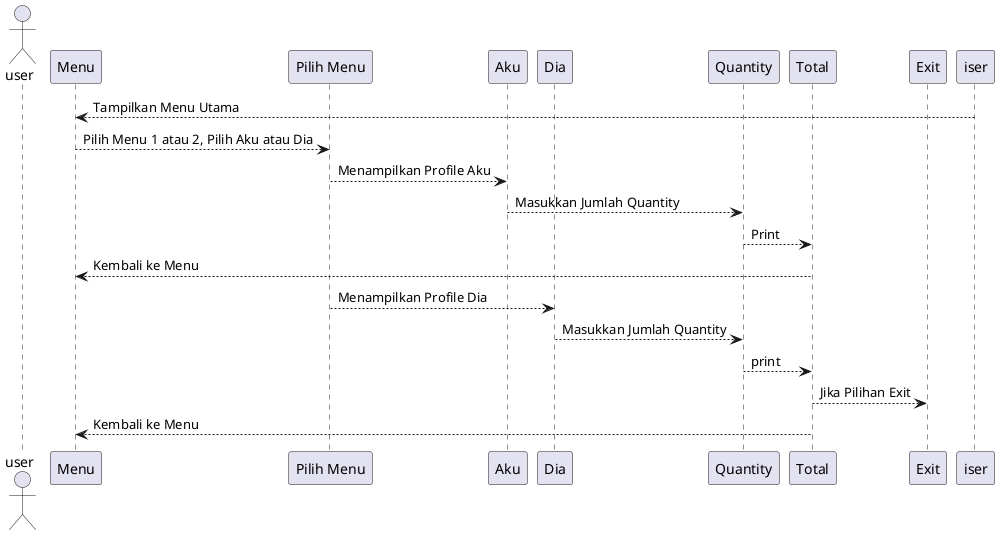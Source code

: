 @startuml

actor user
participant "Menu" as M
participant "Pilih Menu" as pil
participant "Aku" as A
participant "Dia" as D
participant "Quantity" as qty
participant "Total" as tot
participant "Exit" as X

iser --> M:Tampilkan Menu Utama
M --> pil: Pilih Menu 1 atau 2, Pilih Aku atau Dia
pil --> A: Menampilkan Profile Aku
A --> qty: Masukkan Jumlah Quantity
qty --> tot: Print
M <-- tot: Kembali ke Menu
pil --> D: Menampilkan Profile Dia
D --> qty: Masukkan Jumlah Quantity
qty --> tot: print
tot --> X: Jika Pilihan Exit
M <-- tot: Kembali ke Menu

@enduml